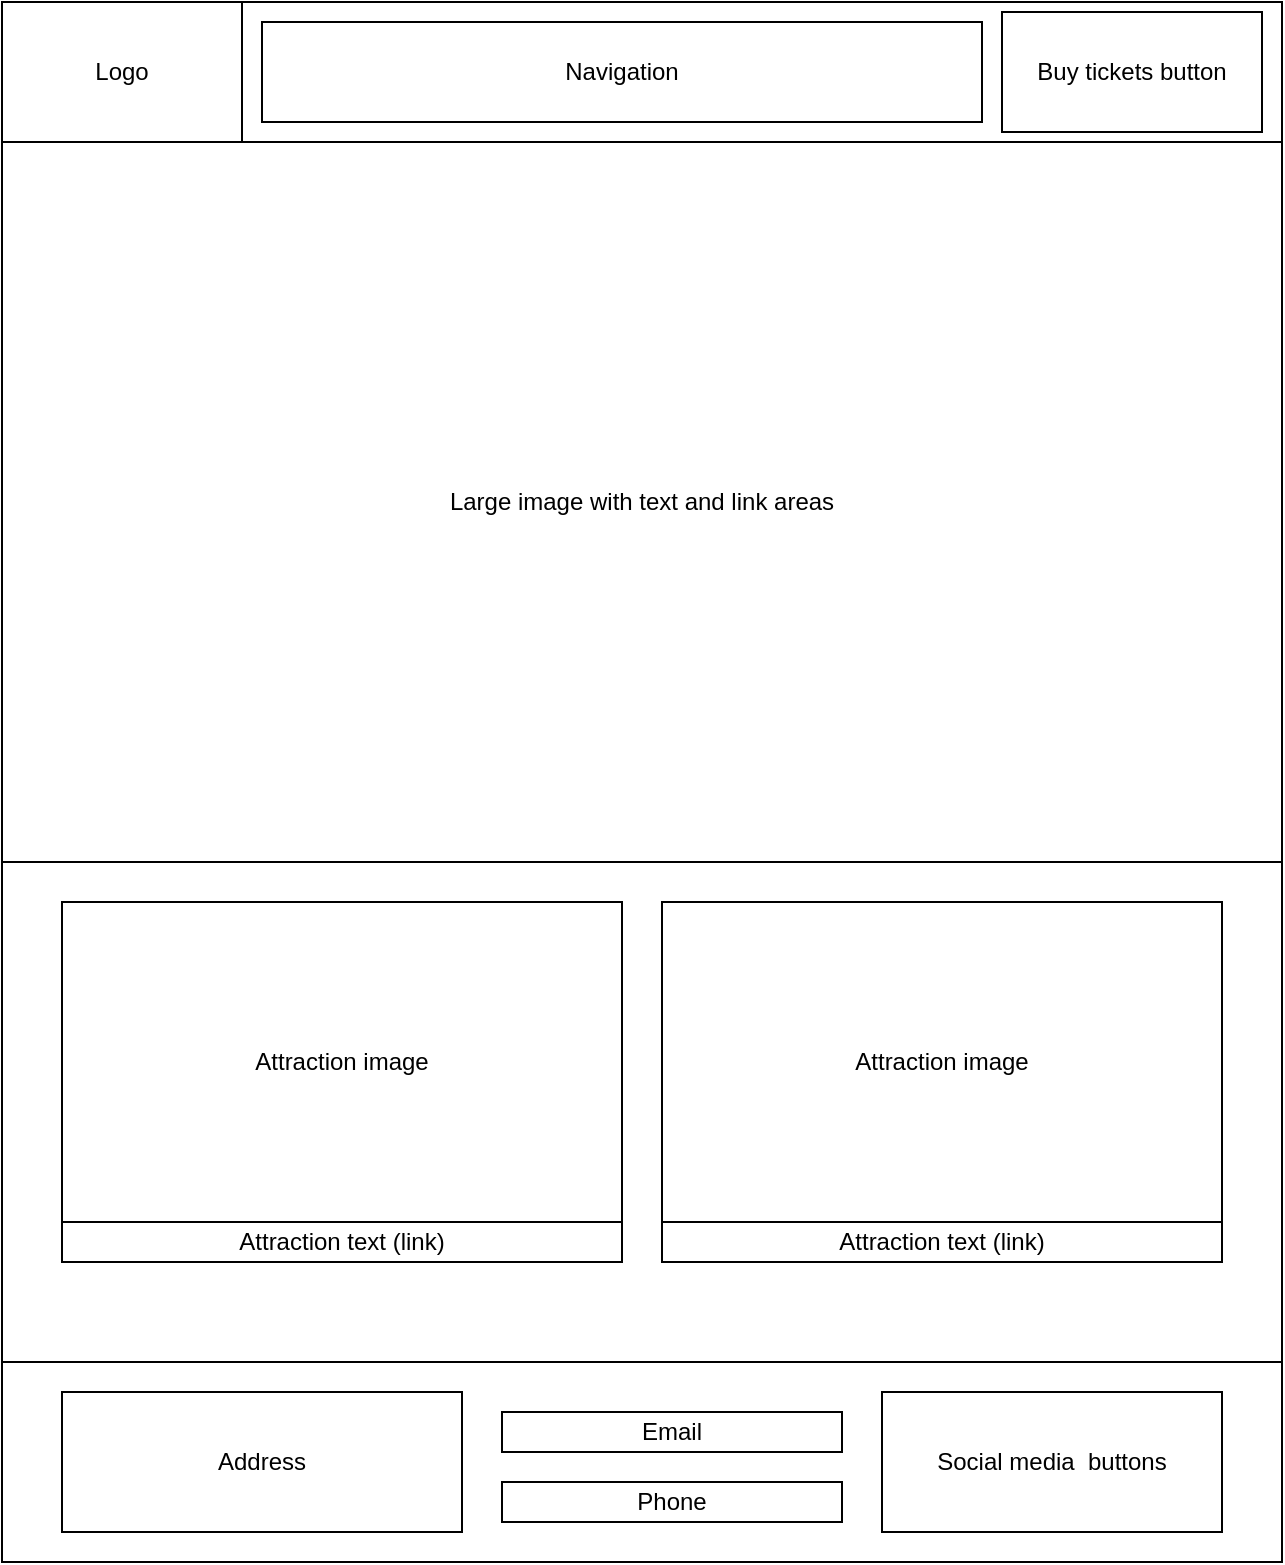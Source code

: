 <mxfile version="13.10.0" type="github">
  <diagram id="9Hw6Vr-7h3pMYh5VBa0q" name="Page-1">
    <mxGraphModel dx="781" dy="1113" grid="1" gridSize="10" guides="1" tooltips="1" connect="1" arrows="1" fold="1" page="1" pageScale="1" pageWidth="827" pageHeight="1169" math="0" shadow="0">
      <root>
        <mxCell id="0" />
        <mxCell id="1" parent="0" />
        <mxCell id="3FMGTcq-xvpvnl0HWLI_-1" value="" style="rounded=0;whiteSpace=wrap;html=1;" parent="1" vertex="1">
          <mxGeometry x="120" y="40" width="640" height="70" as="geometry" />
        </mxCell>
        <mxCell id="IbGQemOW2Y28JKWkVA5o-1" value="Logo" style="rounded=0;whiteSpace=wrap;html=1;" parent="1" vertex="1">
          <mxGeometry x="120" y="40" width="120" height="70" as="geometry" />
        </mxCell>
        <mxCell id="IbGQemOW2Y28JKWkVA5o-2" value="Navigation" style="rounded=0;whiteSpace=wrap;html=1;" parent="1" vertex="1">
          <mxGeometry x="250" y="50" width="360" height="50" as="geometry" />
        </mxCell>
        <mxCell id="IbGQemOW2Y28JKWkVA5o-3" value="Large image with text and link areas" style="rounded=0;whiteSpace=wrap;html=1;" parent="1" vertex="1">
          <mxGeometry x="120" y="110" width="640" height="360" as="geometry" />
        </mxCell>
        <mxCell id="IbGQemOW2Y28JKWkVA5o-4" value="" style="rounded=0;whiteSpace=wrap;html=1;" parent="1" vertex="1">
          <mxGeometry x="120" y="470" width="640" height="300" as="geometry" />
        </mxCell>
        <mxCell id="IbGQemOW2Y28JKWkVA5o-5" value="" style="rounded=0;whiteSpace=wrap;html=1;" parent="1" vertex="1">
          <mxGeometry x="120" y="720" width="640" height="100" as="geometry" />
        </mxCell>
        <mxCell id="IbGQemOW2Y28JKWkVA5o-6" value="Buy tickets button" style="rounded=0;whiteSpace=wrap;html=1;" parent="1" vertex="1">
          <mxGeometry x="620" y="45" width="130" height="60" as="geometry" />
        </mxCell>
        <mxCell id="IbGQemOW2Y28JKWkVA5o-11" value="Attraction image" style="rounded=0;whiteSpace=wrap;html=1;" parent="1" vertex="1">
          <mxGeometry x="150" y="490" width="280" height="160" as="geometry" />
        </mxCell>
        <mxCell id="IbGQemOW2Y28JKWkVA5o-13" value="Attraction text (link)" style="rounded=0;whiteSpace=wrap;html=1;" parent="1" vertex="1">
          <mxGeometry x="150" y="650" width="280" height="20" as="geometry" />
        </mxCell>
        <mxCell id="IbGQemOW2Y28JKWkVA5o-22" value="Attraction image" style="rounded=0;whiteSpace=wrap;html=1;" parent="1" vertex="1">
          <mxGeometry x="450" y="490" width="280" height="160" as="geometry" />
        </mxCell>
        <mxCell id="IbGQemOW2Y28JKWkVA5o-23" value="Attraction text (link)" style="rounded=0;whiteSpace=wrap;html=1;" parent="1" vertex="1">
          <mxGeometry x="450" y="650" width="280" height="20" as="geometry" />
        </mxCell>
        <mxCell id="IbGQemOW2Y28JKWkVA5o-24" value="Address" style="rounded=0;whiteSpace=wrap;html=1;" parent="1" vertex="1">
          <mxGeometry x="150" y="735" width="200" height="70" as="geometry" />
        </mxCell>
        <mxCell id="IbGQemOW2Y28JKWkVA5o-25" value="Email" style="rounded=0;whiteSpace=wrap;html=1;" parent="1" vertex="1">
          <mxGeometry x="370" y="745" width="170" height="20" as="geometry" />
        </mxCell>
        <mxCell id="IbGQemOW2Y28JKWkVA5o-26" value="Phone" style="rounded=0;whiteSpace=wrap;html=1;" parent="1" vertex="1">
          <mxGeometry x="370" y="780" width="170" height="20" as="geometry" />
        </mxCell>
        <mxCell id="KosM86OykD-GGUn84nff-3" value="Social media&amp;nbsp; buttons" style="rounded=0;whiteSpace=wrap;html=1;" vertex="1" parent="1">
          <mxGeometry x="560" y="735" width="170" height="70" as="geometry" />
        </mxCell>
      </root>
    </mxGraphModel>
  </diagram>
</mxfile>
